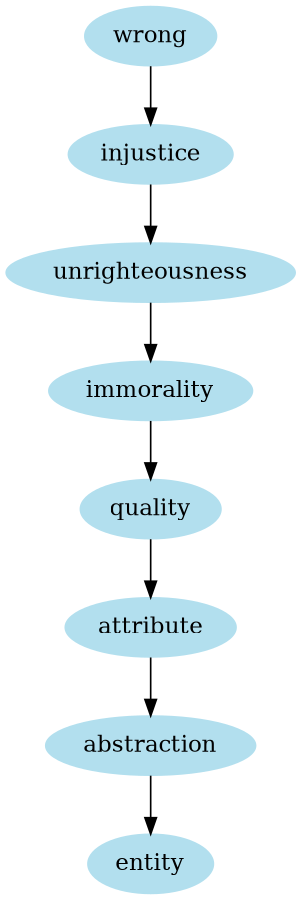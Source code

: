 digraph unix {
	node [color=lightblue2 style=filled]
	size="6,6"
	wrong -> injustice
	injustice -> unrighteousness
	unrighteousness -> immorality
	immorality -> quality
	quality -> attribute
	attribute -> abstraction
	abstraction -> entity
}

